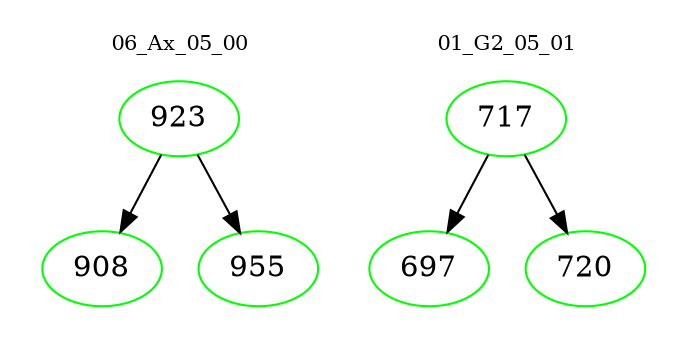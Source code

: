 digraph{
subgraph cluster_0 {
color = white
label = "06_Ax_05_00";
fontsize=10;
T0_923 [label="923", color="green"]
T0_923 -> T0_908 [color="black"]
T0_908 [label="908", color="green"]
T0_923 -> T0_955 [color="black"]
T0_955 [label="955", color="green"]
}
subgraph cluster_1 {
color = white
label = "01_G2_05_01";
fontsize=10;
T1_717 [label="717", color="green"]
T1_717 -> T1_697 [color="black"]
T1_697 [label="697", color="green"]
T1_717 -> T1_720 [color="black"]
T1_720 [label="720", color="green"]
}
}
